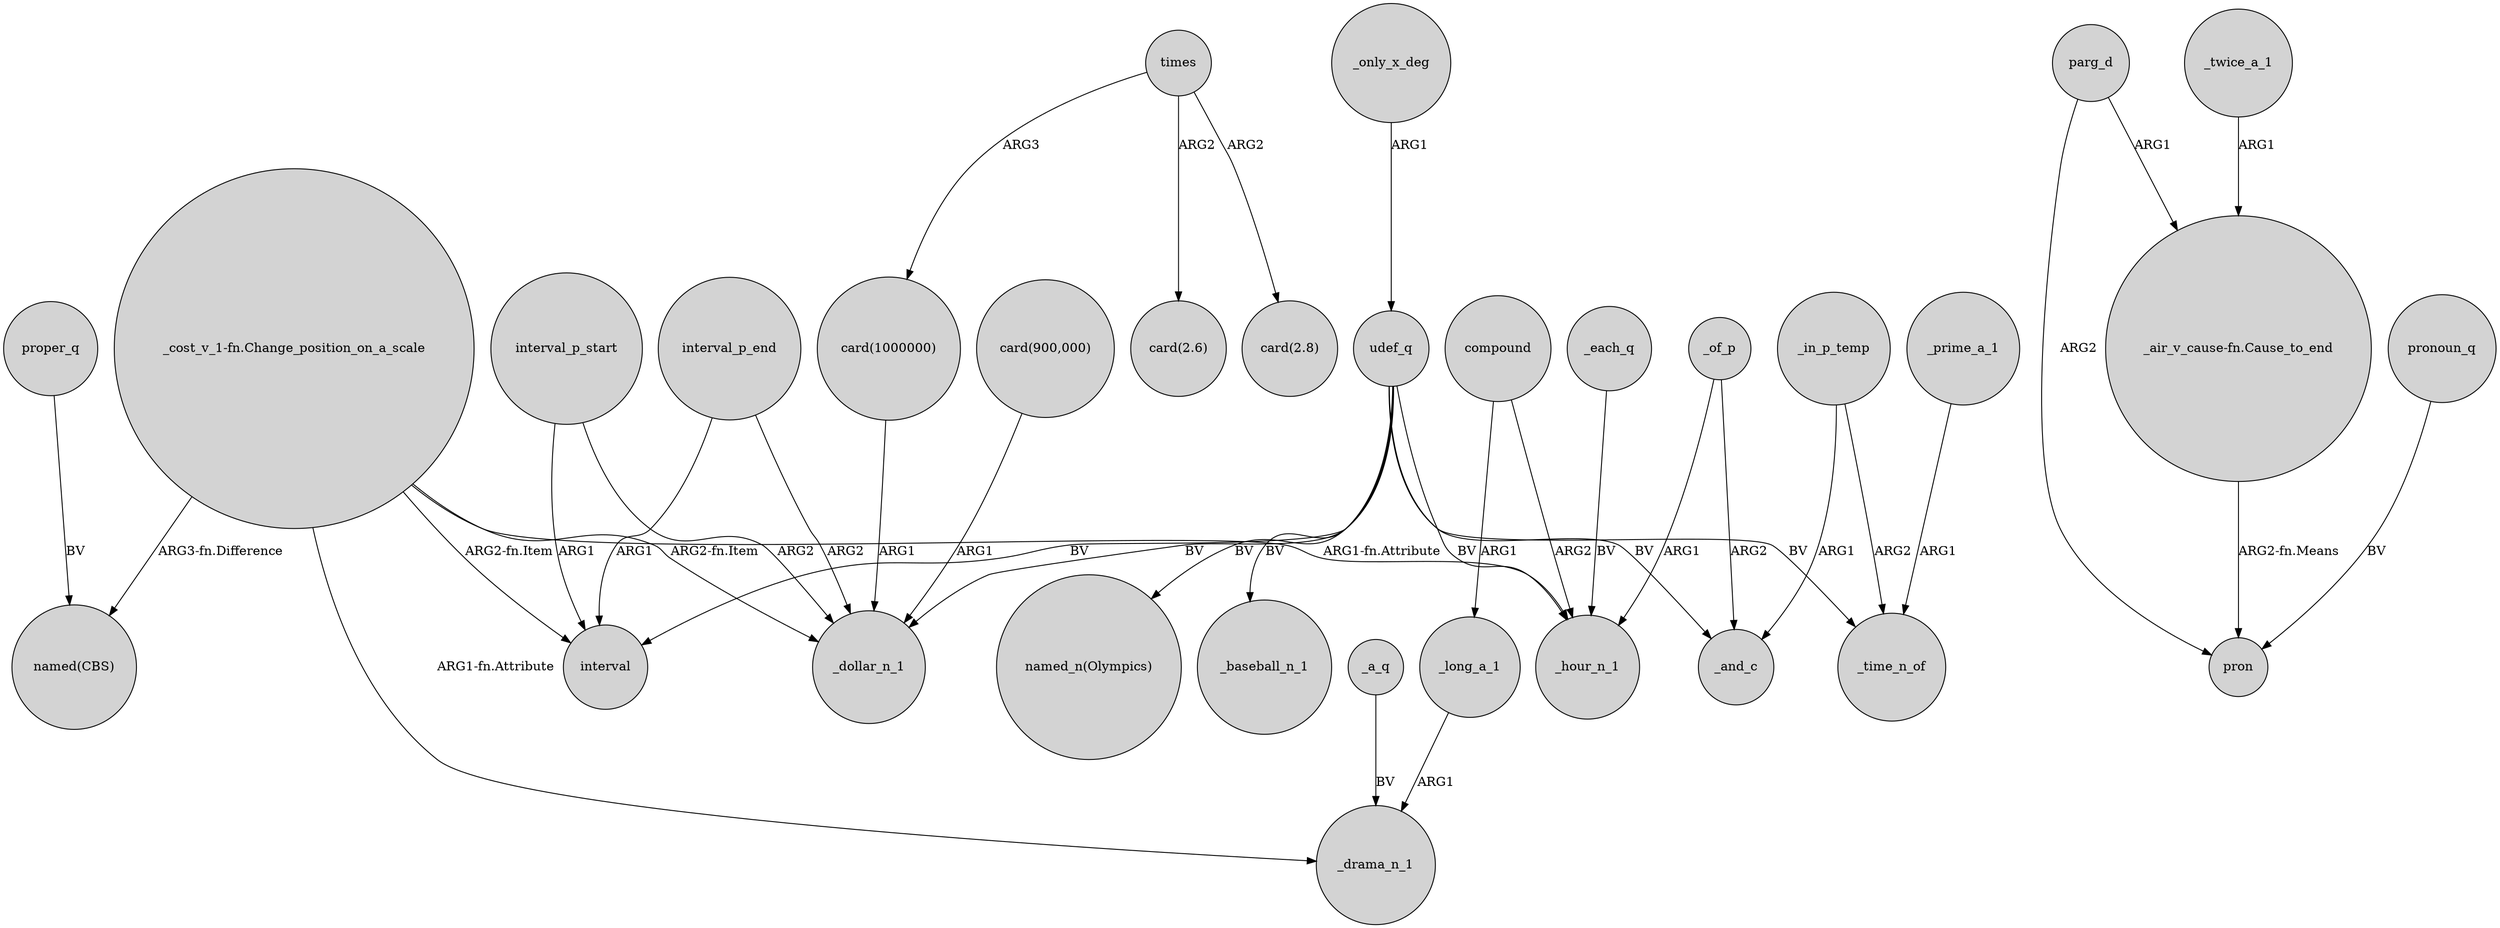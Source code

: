 digraph {
	node [shape=circle style=filled]
	"card(900,000)" -> _dollar_n_1 [label=ARG1]
	compound -> _hour_n_1 [label=ARG2]
	_of_p -> _and_c [label=ARG2]
	_long_a_1 -> _drama_n_1 [label=ARG1]
	udef_q -> _time_n_of [label=BV]
	times -> "card(2.8)" [label=ARG2]
	"_cost_v_1-fn.Change_position_on_a_scale" -> _hour_n_1 [label="ARG1-fn.Attribute"]
	_in_p_temp -> _time_n_of [label=ARG2]
	_of_p -> _hour_n_1 [label=ARG1]
	parg_d -> pron [label=ARG2]
	times -> "card(1000000)" [label=ARG3]
	udef_q -> interval [label=BV]
	_a_q -> _drama_n_1 [label=BV]
	_in_p_temp -> _and_c [label=ARG1]
	parg_d -> "_air_v_cause-fn.Cause_to_end" [label=ARG1]
	udef_q -> _and_c [label=BV]
	interval_p_start -> interval [label=ARG1]
	compound -> _long_a_1 [label=ARG1]
	"_cost_v_1-fn.Change_position_on_a_scale" -> "named(CBS)" [label="ARG3-fn.Difference"]
	pronoun_q -> pron [label=BV]
	proper_q -> "named(CBS)" [label=BV]
	"_cost_v_1-fn.Change_position_on_a_scale" -> _dollar_n_1 [label="ARG2-fn.Item"]
	_twice_a_1 -> "_air_v_cause-fn.Cause_to_end" [label=ARG1]
	udef_q -> _dollar_n_1 [label=BV]
	"card(1000000)" -> _dollar_n_1 [label=ARG1]
	udef_q -> _baseball_n_1 [label=BV]
	interval_p_end -> interval [label=ARG1]
	_prime_a_1 -> _time_n_of [label=ARG1]
	interval_p_end -> _dollar_n_1 [label=ARG2]
	udef_q -> _hour_n_1 [label=BV]
	udef_q -> "named_n(Olympics)" [label=BV]
	"_cost_v_1-fn.Change_position_on_a_scale" -> _drama_n_1 [label="ARG1-fn.Attribute"]
	_only_x_deg -> udef_q [label=ARG1]
	"_air_v_cause-fn.Cause_to_end" -> pron [label="ARG2-fn.Means"]
	"_cost_v_1-fn.Change_position_on_a_scale" -> interval [label="ARG2-fn.Item"]
	_each_q -> _hour_n_1 [label=BV]
	interval_p_start -> _dollar_n_1 [label=ARG2]
	times -> "card(2.6)" [label=ARG2]
}

